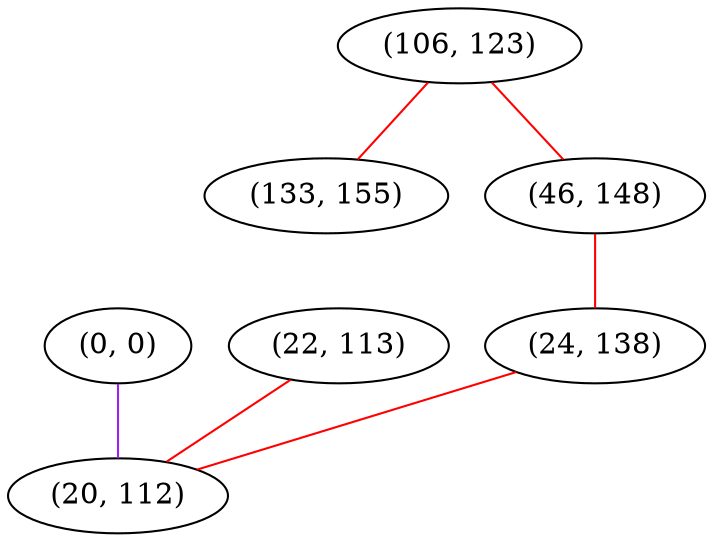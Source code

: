 graph "" {
"(0, 0)";
"(22, 113)";
"(106, 123)";
"(133, 155)";
"(46, 148)";
"(24, 138)";
"(20, 112)";
"(0, 0)" -- "(20, 112)"  [color=purple, key=0, weight=4];
"(22, 113)" -- "(20, 112)"  [color=red, key=0, weight=1];
"(106, 123)" -- "(46, 148)"  [color=red, key=0, weight=1];
"(106, 123)" -- "(133, 155)"  [color=red, key=0, weight=1];
"(46, 148)" -- "(24, 138)"  [color=red, key=0, weight=1];
"(24, 138)" -- "(20, 112)"  [color=red, key=0, weight=1];
}
